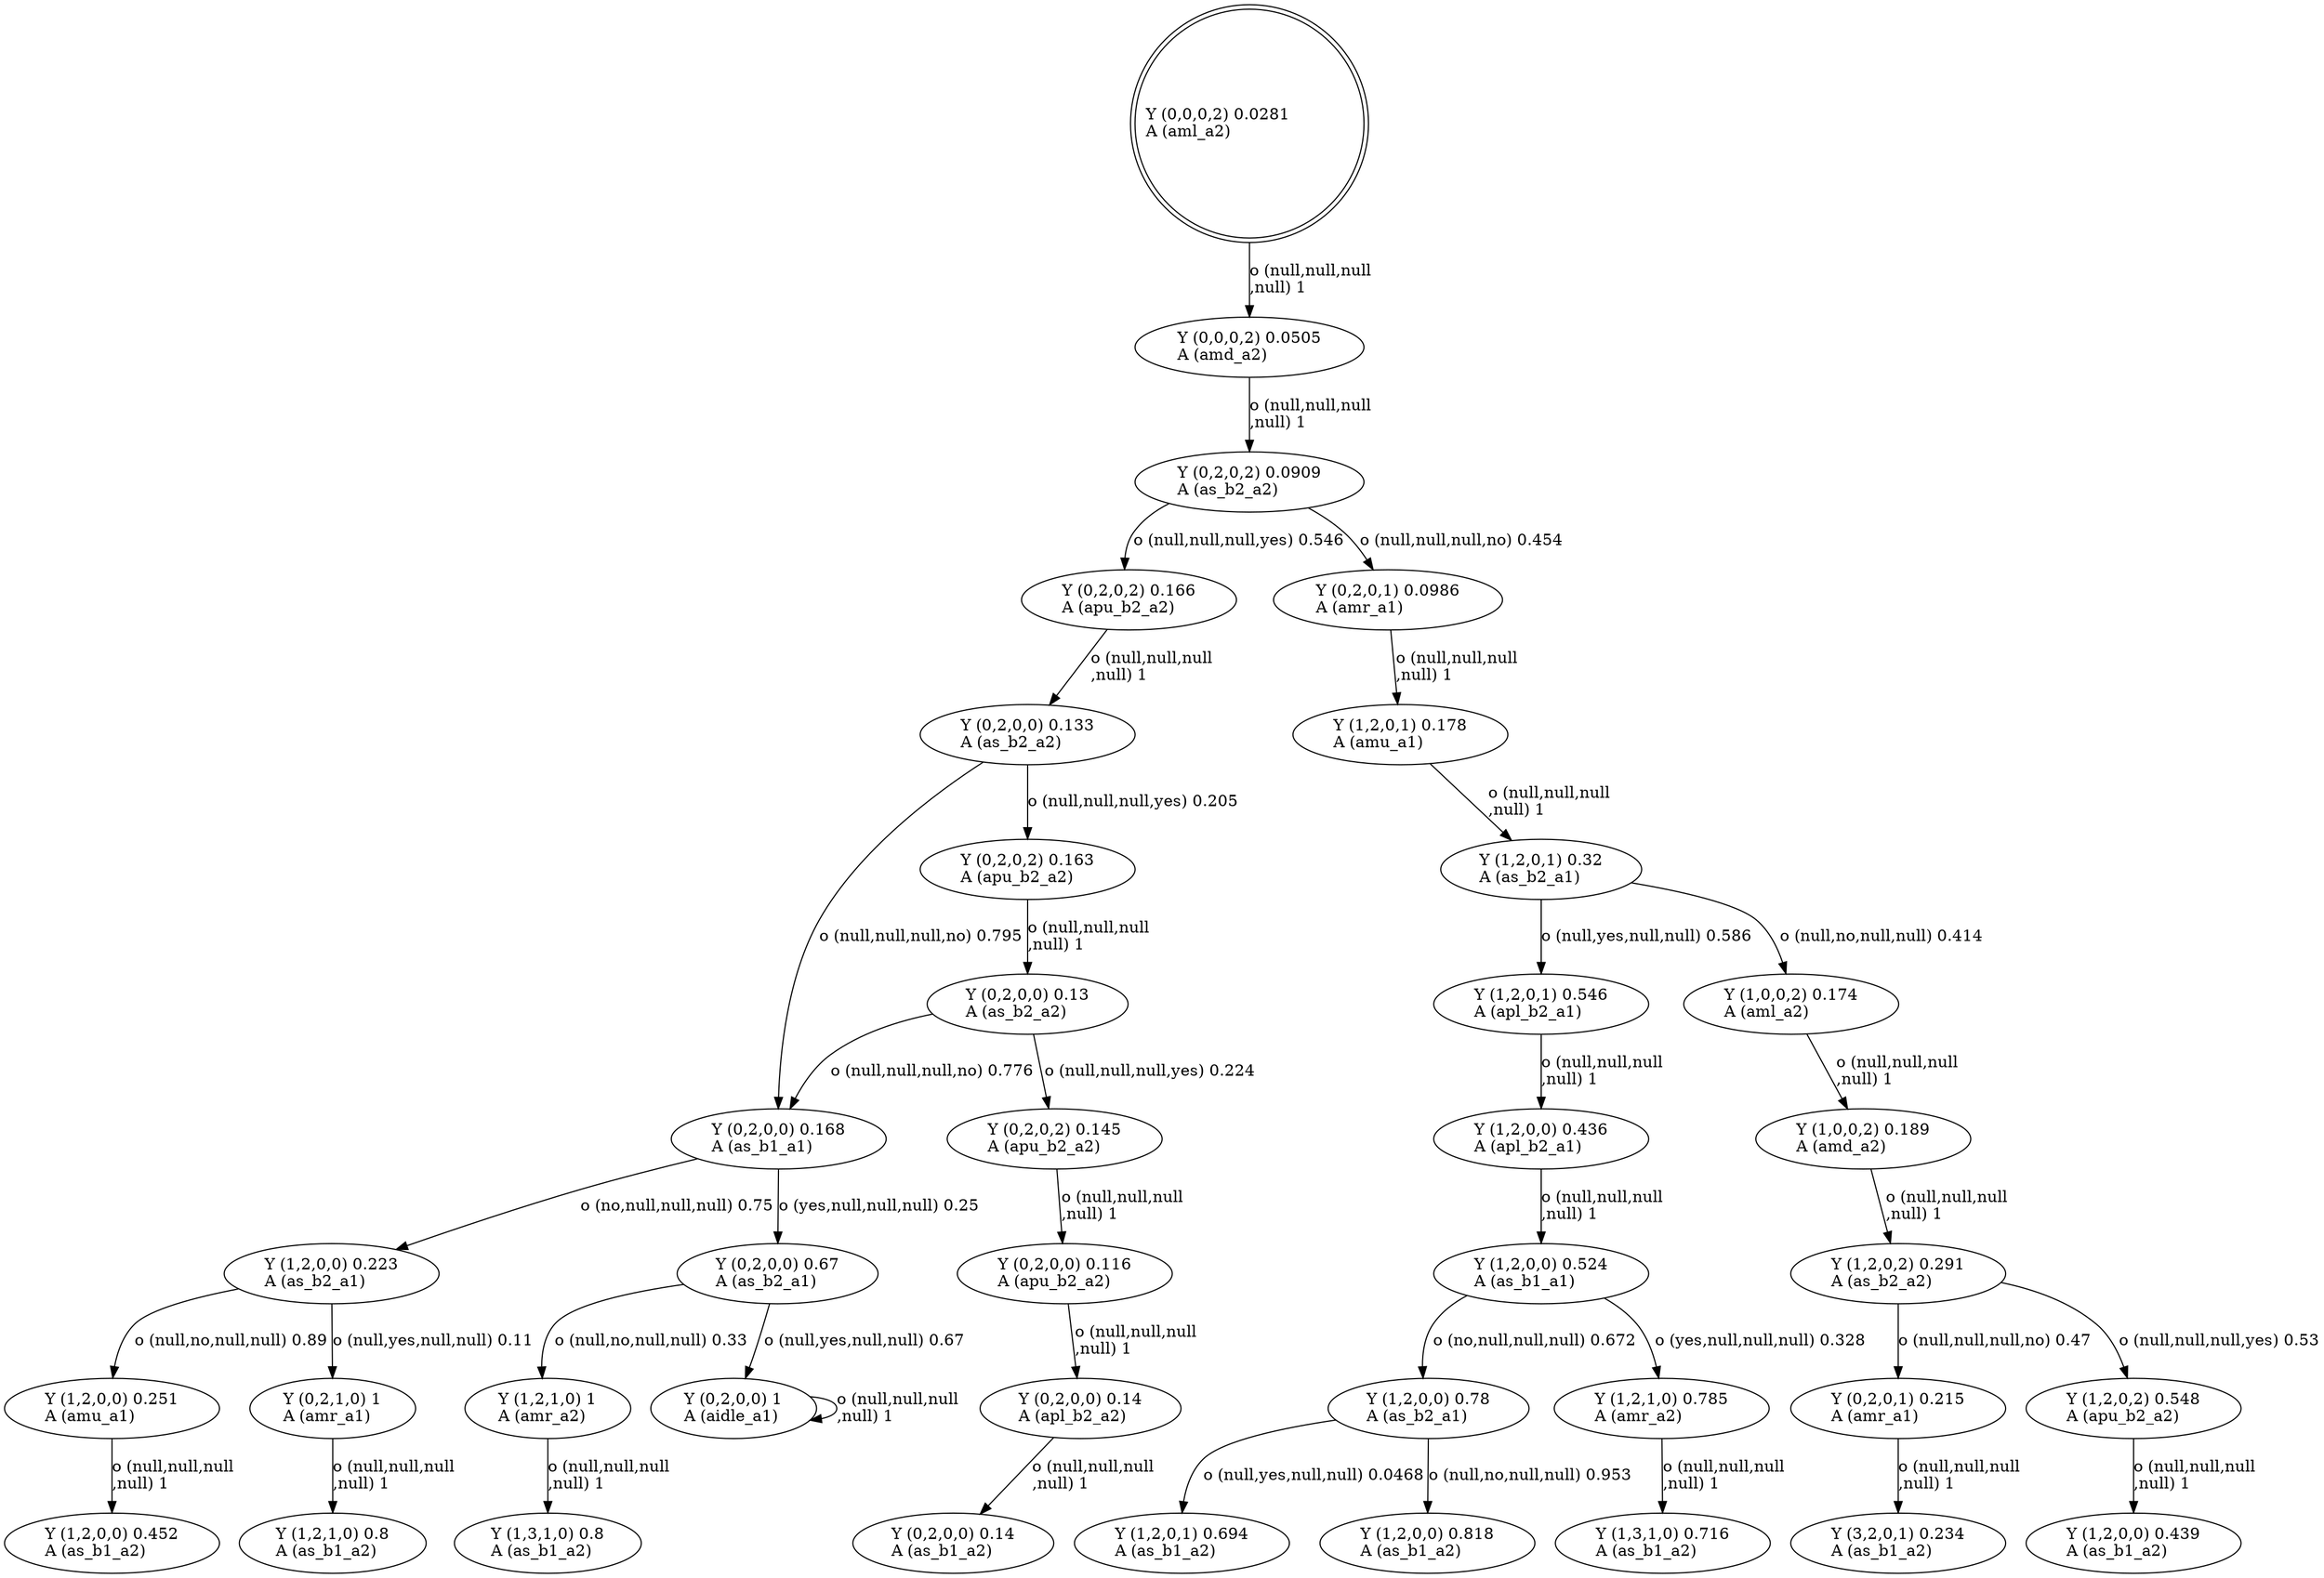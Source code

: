 digraph G
{
root [label="Y (0,0,0,2) 0.0281\lA (aml_a2)\l" shape=doublecircle labeljust="l"];
x0row265 [label="Y (0,2,0,0) 1\lA (aidle_a1)\l"];
x0row266 [label="Y (1,2,1,0) 1\lA (amr_a2)\l"];
x0row289 [label="Y (1,2,1,0) 0.8\lA (as_b1_a2)\l"];
x0row278 [label="Y (1,3,1,0) 0.8\lA (as_b1_a2)\l"];
x0row285 [label="Y (0,2,1,0) 1\lA (amr_a1)\l"];
x0row286 [label="Y (1,2,0,0) 0.251\lA (amu_a1)\l"];
x0row295 [label="Y (1,2,0,0) 0.452\lA (as_b1_a2)\l"];
x0row194 [label="Y (0,2,0,0) 0.116\lA (apu_b2_a2)\l"];
x0row217 [label="Y (0,2,0,0) 0.14\lA (apl_b2_a2)\l"];
x0row244 [label="Y (0,2,0,0) 0.14\lA (as_b1_a2)\l"];
x0row252 [label="Y (0,2,0,0) 0.67\lA (as_b2_a1)\l"];
x0row253 [label="Y (1,2,0,0) 0.223\lA (as_b2_a1)\l"];
x0row76 [label="Y (0,2,0,2) 0.166\lA (apu_b2_a2)\l"];
x0row77 [label="Y (0,2,0,1) 0.0986\lA (amr_a1)\l"];
x0row99 [label="Y (0,2,0,0) 0.133\lA (as_b2_a2)\l"];
x0row16 [label="Y (0,0,0,2) 0.0505\lA (amd_a2)\l"];
x0row302 [label="Y (1,2,0,1) 0.178\lA (amu_a1)\l"];
x0row322 [label="Y (1,2,0,1) 0.32\lA (as_b2_a1)\l"];
x0row352 [label="Y (1,2,0,1) 0.546\lA (apl_b2_a1)\l"];
x0row353 [label="Y (1,0,0,2) 0.174\lA (aml_a2)\l"];
x0row372 [label="Y (1,2,0,0) 0.436\lA (apl_b2_a1)\l"];
x0row388 [label="Y (1,2,0,0) 0.524\lA (as_b1_a1)\l"];
x0row405 [label="Y (1,2,1,0) 0.785\lA (amr_a2)\l"];
x0row406 [label="Y (1,2,0,0) 0.78\lA (as_b2_a1)\l"];
x0row427 [label="Y (1,3,1,0) 0.716\lA (as_b1_a2)\l"];
x0row442 [label="Y (1,2,0,1) 0.694\lA (as_b1_a2)\l"];
x0row443 [label="Y (1,2,0,0) 0.818\lA (as_b1_a2)\l"];
x0row462 [label="Y (1,0,0,2) 0.189\lA (amd_a2)\l"];
x0row476 [label="Y (1,2,0,2) 0.291\lA (as_b2_a2)\l"];
x0row482 [label="Y (1,2,0,2) 0.548\lA (apu_b2_a2)\l"];
x0row500 [label="Y (0,2,0,1) 0.215\lA (amr_a1)\l"];
x0row512 [label="Y (1,2,0,0) 0.439\lA (as_b1_a2)\l"];
x0row515 [label="Y (3,2,0,1) 0.234\lA (as_b1_a2)\l"];
x0row126 [label="Y (0,2,0,2) 0.163\lA (apu_b2_a2)\l"];
x0row127 [label="Y (0,2,0,0) 0.168\lA (as_b1_a1)\l"];
x0row147 [label="Y (0,2,0,0) 0.13\lA (as_b2_a2)\l"];
x0row174 [label="Y (0,2,0,2) 0.145\lA (apu_b2_a2)\l"];
x0row42 [label="Y (0,2,0,2) 0.0909\lA (as_b2_a2)\l"];
root -> x0row16 [label="o (null,null,null\n,null) 1\l"];
x0row16 -> x0row42 [label="o (null,null,null\n,null) 1\l"];
x0row42 -> x0row76 [label="o (null,null,null,yes) 0.546\l"];
x0row42 -> x0row77 [label="o (null,null,null,no) 0.454\l"];
x0row76 -> x0row99 [label="o (null,null,null\n,null) 1\l"];
x0row99 -> x0row126 [label="o (null,null,null,yes) 0.205\l"];
x0row99 -> x0row127 [label="o (null,null,null,no) 0.795\l"];
x0row126 -> x0row147 [label="o (null,null,null\n,null) 1\l"];
x0row147 -> x0row174 [label="o (null,null,null,yes) 0.224\l"];
x0row147 -> x0row127 [label="o (null,null,null,no) 0.776\l"];
x0row174 -> x0row194 [label="o (null,null,null\n,null) 1\l"];
x0row194 -> x0row217 [label="o (null,null,null\n,null) 1\l"];
x0row217 -> x0row244 [label="o (null,null,null\n,null) 1\l"];
x0row127 -> x0row252 [label="o (yes,null,null,null) 0.25\l"];
x0row127 -> x0row253 [label="o (no,null,null,null) 0.75\l"];
x0row252 -> x0row265 [label="o (null,yes,null,null) 0.67\l"];
x0row252 -> x0row266 [label="o (null,no,null,null) 0.33\l"];
x0row265 -> x0row265 [label="o (null,null,null\n,null) 1\l"];
x0row266 -> x0row278 [label="o (null,null,null\n,null) 1\l"];
x0row253 -> x0row285 [label="o (null,yes,null,null) 0.11\l"];
x0row253 -> x0row286 [label="o (null,no,null,null) 0.89\l"];
x0row285 -> x0row289 [label="o (null,null,null\n,null) 1\l"];
x0row286 -> x0row295 [label="o (null,null,null\n,null) 1\l"];
x0row77 -> x0row302 [label="o (null,null,null\n,null) 1\l"];
x0row302 -> x0row322 [label="o (null,null,null\n,null) 1\l"];
x0row322 -> x0row352 [label="o (null,yes,null,null) 0.586\l"];
x0row322 -> x0row353 [label="o (null,no,null,null) 0.414\l"];
x0row352 -> x0row372 [label="o (null,null,null\n,null) 1\l"];
x0row372 -> x0row388 [label="o (null,null,null\n,null) 1\l"];
x0row388 -> x0row405 [label="o (yes,null,null,null) 0.328\l"];
x0row388 -> x0row406 [label="o (no,null,null,null) 0.672\l"];
x0row405 -> x0row427 [label="o (null,null,null\n,null) 1\l"];
x0row406 -> x0row442 [label="o (null,yes,null,null) 0.0468\l"];
x0row406 -> x0row443 [label="o (null,no,null,null) 0.953\l"];
x0row353 -> x0row462 [label="o (null,null,null\n,null) 1\l"];
x0row462 -> x0row476 [label="o (null,null,null\n,null) 1\l"];
x0row476 -> x0row482 [label="o (null,null,null,yes) 0.53\l"];
x0row476 -> x0row500 [label="o (null,null,null,no) 0.47\l"];
x0row482 -> x0row512 [label="o (null,null,null\n,null) 1\l"];
x0row500 -> x0row515 [label="o (null,null,null\n,null) 1\l"];
}
